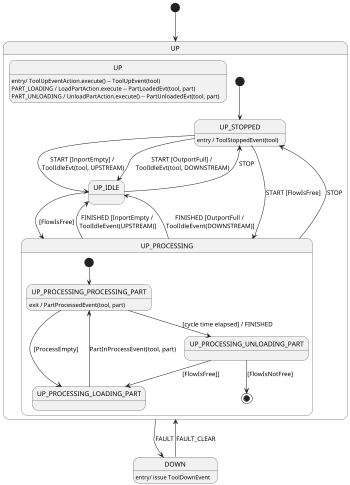 @startuml
'https://plantuml.com/state-diagram

scale 350 width

[*] --> UP
state DOWN : entry/ issue ToolDownEvent

state UP {
    state UP: entry/ ToolUpEventAction.execute() -- ToolUpEvent(tool)
    state UP: PART_LOADING / LoadPartAction.execute -- PartLoadedEvt(tool, part)
    state UP: PART_UNLOADING / UnloadPartAction.execute() -- PartUnloadedEvt(tool, part)

    state UP_STOPPED
    UP_STOPPED: entry / ToolStoppedEvent(tool)
    state UP_IDLE
    state UP_PROCESSING {
        state UP_PROCESSING_PROCESSING_PART
        state UP_PROCESSING_LOADING_PART
        state UP_PROCESSING_UNLOADING_PART

        UP_PROCESSING_PROCESSING_PART: exit / PartProcessedEvent(tool, part)

        [*] --> UP_PROCESSING_PROCESSING_PART
        UP_PROCESSING_PROCESSING_PART --> UP_PROCESSING_LOADING_PART: [ProcessEmpty]
        UP_PROCESSING_LOADING_PART --> UP_PROCESSING_PROCESSING_PART: PartInProcessEvent(tool, part)

        UP_PROCESSING_PROCESSING_PART --> UP_PROCESSING_UNLOADING_PART: [cycle time elapsed] / FINISHED
        UP_PROCESSING_UNLOADING_PART --> UP_PROCESSING_LOADING_PART: [FlowIsFree]]
        UP_PROCESSING_UNLOADING_PART --> [*]: [FlowIsNotFree]
    }

    [*] --> UP_STOPPED
    UP_STOPPED --> UP_PROCESSING: START [FlowIsFree]
    UP_STOPPED --> UP_IDLE: START [InportEmpty] / \nToolIdleEvt(tool, UPSTREAM)
    UP_STOPPED --> UP_IDLE: START [OutportFull] / \nToolIdleEvt(tool, DOWNSTREAM)
    UP_PROCESSING --> UP_STOPPED: STOP
    UP_PROCESSING --> UP_IDLE: FINISHED [InportEmpty / \nToolIdleEvent(UPSTREAM)]
    UP_PROCESSING --> UP_IDLE: FINISHED [OutportFull / \nToolIdleEvent(DOWNSTREAM)]

    UP_IDLE --> UP_PROCESSING: [FlowIsFree]
    UP_IDLE --> UP_STOPPED: STOP
}

UP --> DOWN: FAULT
DOWN --> UP: FAULT_CLEAR
@enduml